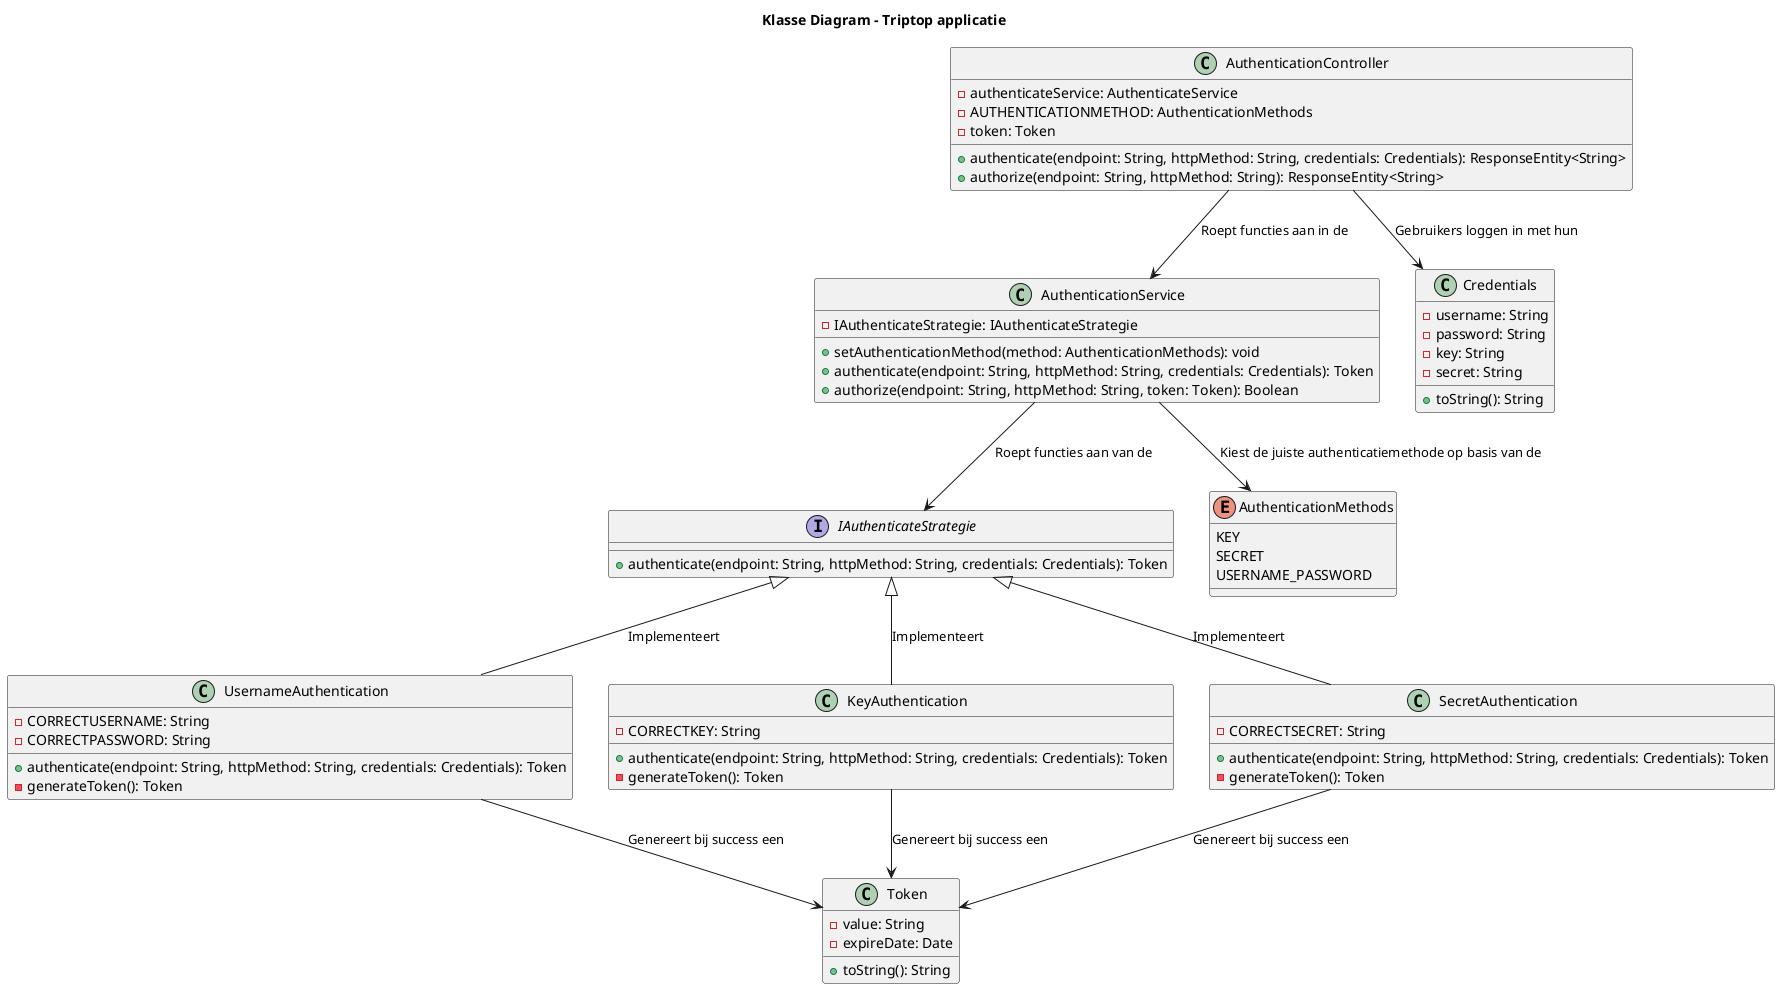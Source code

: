 @startuml
title  Klasse Diagram - Triptop applicatie

class AuthenticationController {
    - authenticateService: AuthenticateService
    - AUTHENTICATIONMETHOD: AuthenticationMethods
    - token: Token
    + authenticate(endpoint: String, httpMethod: String, credentials: Credentials): ResponseEntity<String>
    + authorize(endpoint: String, httpMethod: String): ResponseEntity<String>
}

class AuthenticationService {
    - IAuthenticateStrategie: IAuthenticateStrategie
    + setAuthenticationMethod(method: AuthenticationMethods): void
    + authenticate(endpoint: String, httpMethod: String, credentials: Credentials): Token
    + authorize(endpoint: String, httpMethod: String, token: Token): Boolean
}

interface IAuthenticateStrategie {
    + authenticate(endpoint: String, httpMethod: String, credentials: Credentials): Token
}

class UsernameAuthentication {
    - CORRECTUSERNAME: String
    - CORRECTPASSWORD: String
    + authenticate(endpoint: String, httpMethod: String, credentials: Credentials): Token
    - generateToken(): Token
}

class KeyAuthentication {
    - CORRECTKEY: String
    + authenticate(endpoint: String, httpMethod: String, credentials: Credentials): Token
    - generateToken(): Token
}

class SecretAuthentication {
    - CORRECTSECRET: String
    + authenticate(endpoint: String, httpMethod: String, credentials: Credentials): Token
    - generateToken(): Token
}

class Credentials {
    - username: String
    - password: String
    - key: String
    - secret: String
    + toString(): String
}

class Token {
    - value: String
    - expireDate: Date
    + toString(): String
}

enum AuthenticationMethods {
    KEY
    SECRET
    USERNAME_PASSWORD
}

AuthenticationController --> AuthenticationService: Roept functies aan in de
AuthenticationService --> IAuthenticateStrategie: Roept functies aan van de 
IAuthenticateStrategie <|-- UsernameAuthentication: Implementeert 
IAuthenticateStrategie <|-- KeyAuthentication: Implementeert
IAuthenticateStrategie <|-- SecretAuthentication: Implementeert
UsernameAuthentication --> Token: Genereert bij success een 
KeyAuthentication --> Token: Genereert bij success een
SecretAuthentication --> Token: Genereert bij success een
AuthenticationService --> AuthenticationMethods: Kiest de juiste authenticatiemethode op basis van de 
AuthenticationController --> Credentials: Gebruikers loggen in met hun

@enduml